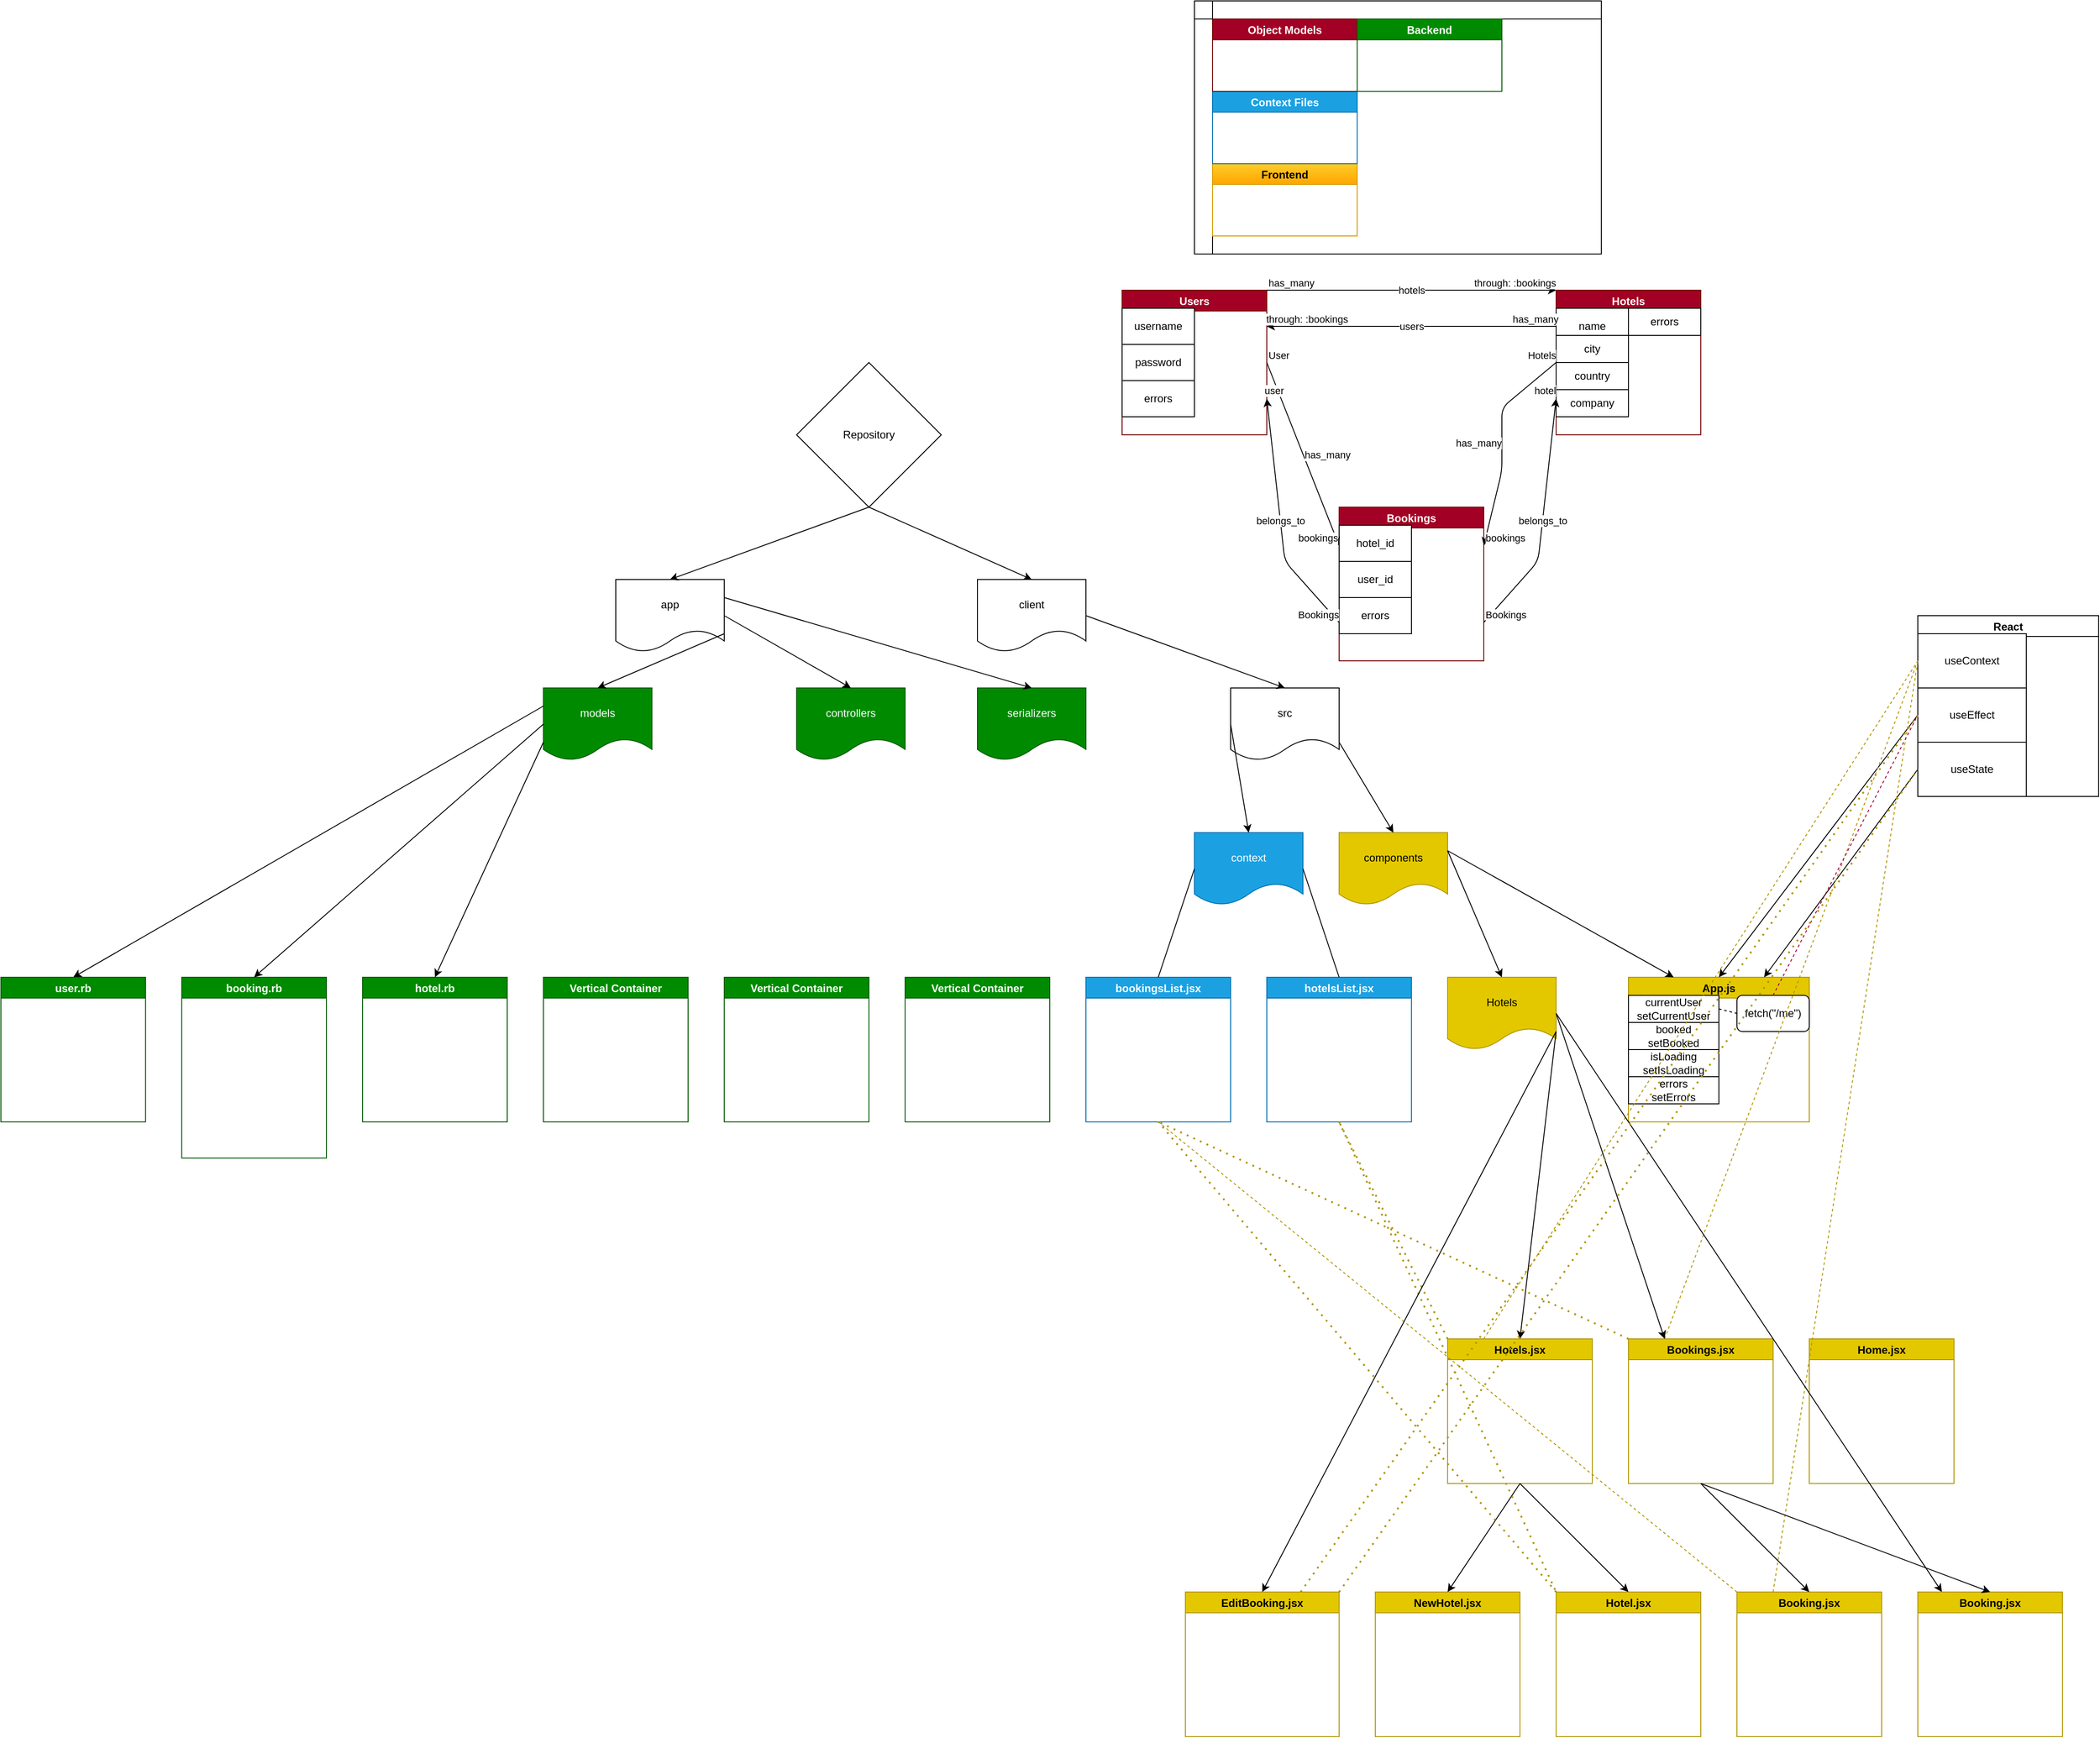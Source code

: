 <mxfile>
    <diagram id="N6G9DeydDkzmCIiFxC-f" name="Page-1">
        <mxGraphModel dx="2897" dy="1890" grid="1" gridSize="10" guides="1" tooltips="1" connect="1" arrows="1" fold="1" page="1" pageScale="1" pageWidth="850" pageHeight="1100" math="0" shadow="0">
            <root>
                <mxCell id="0"/>
                <mxCell id="1" parent="0"/>
                <mxCell id="7" value="Users" style="swimlane;fillColor=#a20025;fontColor=#ffffff;strokeColor=#6F0000;" parent="1" vertex="1">
                    <mxGeometry x="-160" y="-200" width="160" height="160" as="geometry">
                        <mxRectangle x="-160" y="-200" width="70" height="23" as="alternateBounds"/>
                    </mxGeometry>
                </mxCell>
                <mxCell id="32" value="username" style="whiteSpace=wrap;html=1;" parent="7" vertex="1">
                    <mxGeometry y="20" width="80" height="40" as="geometry"/>
                </mxCell>
                <mxCell id="33" value="password" style="whiteSpace=wrap;html=1;" parent="7" vertex="1">
                    <mxGeometry y="60" width="80" height="40" as="geometry"/>
                </mxCell>
                <mxCell id="170" value="errors" style="rounded=0;whiteSpace=wrap;html=1;" vertex="1" parent="7">
                    <mxGeometry y="100" width="80" height="40" as="geometry"/>
                </mxCell>
                <mxCell id="8" value="Hotels" style="swimlane;startSize=23;fillColor=#a20025;fontColor=#ffffff;strokeColor=#6F0000;" parent="1" vertex="1">
                    <mxGeometry x="320" y="-200" width="160" height="160" as="geometry">
                        <mxRectangle x="320" y="-200" width="70" height="23" as="alternateBounds"/>
                    </mxGeometry>
                </mxCell>
                <mxCell id="36" value="name" style="rounded=0;whiteSpace=wrap;html=1;" parent="8" vertex="1">
                    <mxGeometry y="20" width="80" height="40" as="geometry"/>
                </mxCell>
                <mxCell id="37" value="city" style="whiteSpace=wrap;html=1;" parent="8" vertex="1">
                    <mxGeometry y="50" width="80" height="30" as="geometry"/>
                </mxCell>
                <mxCell id="39" value="company" style="whiteSpace=wrap;html=1;" parent="8" vertex="1">
                    <mxGeometry y="110" width="80" height="30" as="geometry"/>
                </mxCell>
                <mxCell id="38" value="country" style="whiteSpace=wrap;html=1;" parent="8" vertex="1">
                    <mxGeometry y="80" width="80" height="30" as="geometry"/>
                </mxCell>
                <mxCell id="171" value="errors" style="rounded=0;whiteSpace=wrap;html=1;" vertex="1" parent="8">
                    <mxGeometry x="80" y="20" width="80" height="30" as="geometry"/>
                </mxCell>
                <mxCell id="9" value="Bookings" style="swimlane;fillColor=#a20025;fontColor=#ffffff;strokeColor=#6F0000;" parent="1" vertex="1">
                    <mxGeometry x="80" y="40" width="160" height="170" as="geometry">
                        <mxRectangle x="80" y="40" width="90" height="23" as="alternateBounds"/>
                    </mxGeometry>
                </mxCell>
                <mxCell id="34" value="hotel_id" style="whiteSpace=wrap;html=1;" parent="9" vertex="1">
                    <mxGeometry y="20" width="80" height="40" as="geometry"/>
                </mxCell>
                <mxCell id="35" value="user_id" style="whiteSpace=wrap;html=1;" parent="9" vertex="1">
                    <mxGeometry y="60" width="80" height="40" as="geometry"/>
                </mxCell>
                <mxCell id="172" value="errors" style="rounded=0;whiteSpace=wrap;html=1;" vertex="1" parent="9">
                    <mxGeometry y="100" width="80" height="40" as="geometry"/>
                </mxCell>
                <mxCell id="12" value="" style="endArrow=classic;html=1;exitX=1;exitY=0.5;exitDx=0;exitDy=0;entryX=0;entryY=0.25;entryDx=0;entryDy=0;" parent="1" source="7" target="9" edge="1">
                    <mxGeometry relative="1" as="geometry">
                        <mxPoint x="340" y="320" as="sourcePoint"/>
                        <mxPoint x="130" y="310" as="targetPoint"/>
                        <Array as="points"/>
                    </mxGeometry>
                </mxCell>
                <mxCell id="13" value="has_many" style="edgeLabel;resizable=0;html=1;align=left;verticalAlign=middle;" parent="12" connectable="0" vertex="1">
                    <mxGeometry relative="1" as="geometry"/>
                </mxCell>
                <mxCell id="14" value="User" style="edgeLabel;resizable=0;html=1;align=left;verticalAlign=bottom;" parent="12" connectable="0" vertex="1">
                    <mxGeometry x="-1" relative="1" as="geometry"/>
                </mxCell>
                <mxCell id="15" value="bookings" style="edgeLabel;resizable=0;html=1;align=right;verticalAlign=bottom;" parent="12" connectable="0" vertex="1">
                    <mxGeometry x="1" relative="1" as="geometry"/>
                </mxCell>
                <mxCell id="20" value="" style="endArrow=classic;html=1;entryX=1;entryY=0.75;entryDx=0;entryDy=0;exitX=0;exitY=0.75;exitDx=0;exitDy=0;" parent="1" source="9" target="7" edge="1">
                    <mxGeometry relative="1" as="geometry">
                        <mxPoint x="160" y="370" as="sourcePoint"/>
                        <mxPoint x="500" y="320" as="targetPoint"/>
                        <Array as="points">
                            <mxPoint x="20" y="100"/>
                        </Array>
                    </mxGeometry>
                </mxCell>
                <mxCell id="21" value="belongs_to" style="edgeLabel;resizable=0;html=1;align=center;verticalAlign=middle;" parent="20" connectable="0" vertex="1">
                    <mxGeometry relative="1" as="geometry"/>
                </mxCell>
                <mxCell id="22" value="Bookings" style="edgeLabel;resizable=0;html=1;align=right;verticalAlign=bottom;" parent="20" connectable="0" vertex="1">
                    <mxGeometry x="-1" relative="1" as="geometry"/>
                </mxCell>
                <mxCell id="23" value="user" style="edgeLabel;resizable=0;html=1;align=right;verticalAlign=bottom;" parent="20" connectable="0" vertex="1">
                    <mxGeometry x="1" relative="1" as="geometry">
                        <mxPoint x="20" as="offset"/>
                    </mxGeometry>
                </mxCell>
                <mxCell id="24" value="" style="endArrow=classic;html=1;entryX=0;entryY=0.75;entryDx=0;entryDy=0;exitX=1;exitY=0.75;exitDx=0;exitDy=0;" parent="1" source="9" target="8" edge="1">
                    <mxGeometry relative="1" as="geometry">
                        <mxPoint x="400" y="360" as="sourcePoint"/>
                        <mxPoint x="500" y="320" as="targetPoint"/>
                        <Array as="points">
                            <mxPoint x="300" y="100"/>
                        </Array>
                    </mxGeometry>
                </mxCell>
                <mxCell id="25" value="belongs_to" style="edgeLabel;resizable=0;html=1;align=center;verticalAlign=middle;" parent="24" connectable="0" vertex="1">
                    <mxGeometry relative="1" as="geometry"/>
                </mxCell>
                <mxCell id="26" value="Bookings" style="edgeLabel;resizable=0;html=1;align=left;verticalAlign=bottom;" parent="24" connectable="0" vertex="1">
                    <mxGeometry x="-1" relative="1" as="geometry"/>
                </mxCell>
                <mxCell id="27" value="hotel" style="edgeLabel;resizable=0;html=1;align=right;verticalAlign=bottom;" parent="24" connectable="0" vertex="1">
                    <mxGeometry x="1" relative="1" as="geometry"/>
                </mxCell>
                <mxCell id="28" value="" style="endArrow=classic;html=1;exitX=0;exitY=1;exitDx=0;exitDy=0;entryX=1;entryY=0.25;entryDx=0;entryDy=0;" parent="1" source="37" target="9" edge="1">
                    <mxGeometry relative="1" as="geometry">
                        <mxPoint x="340" y="320" as="sourcePoint"/>
                        <mxPoint x="400" y="300" as="targetPoint"/>
                        <Array as="points">
                            <mxPoint x="260" y="-70"/>
                            <mxPoint x="260"/>
                        </Array>
                    </mxGeometry>
                </mxCell>
                <mxCell id="29" value="has_many" style="edgeLabel;resizable=0;html=1;align=right;verticalAlign=middle;" parent="28" connectable="0" vertex="1">
                    <mxGeometry relative="1" as="geometry"/>
                </mxCell>
                <mxCell id="30" value="Hotels" style="edgeLabel;resizable=0;html=1;align=right;verticalAlign=bottom;" parent="28" connectable="0" vertex="1">
                    <mxGeometry x="-1" relative="1" as="geometry"/>
                </mxCell>
                <mxCell id="31" value="bookings" style="edgeLabel;resizable=0;html=1;align=left;verticalAlign=bottom;" parent="28" connectable="0" vertex="1">
                    <mxGeometry x="1" relative="1" as="geometry"/>
                </mxCell>
                <mxCell id="40" value="" style="endArrow=classic;html=1;entryX=0;entryY=0;entryDx=0;entryDy=0;exitX=1;exitY=0;exitDx=0;exitDy=0;" parent="1" source="7" target="8" edge="1">
                    <mxGeometry relative="1" as="geometry">
                        <mxPoint x="50" y="-130" as="sourcePoint"/>
                        <mxPoint x="500" y="210" as="targetPoint"/>
                    </mxGeometry>
                </mxCell>
                <mxCell id="41" value="hotels" style="edgeLabel;resizable=0;html=1;align=center;verticalAlign=middle;" parent="40" connectable="0" vertex="1">
                    <mxGeometry relative="1" as="geometry"/>
                </mxCell>
                <mxCell id="42" value="has_many" style="edgeLabel;resizable=0;html=1;align=left;verticalAlign=bottom;" parent="40" connectable="0" vertex="1">
                    <mxGeometry x="-1" relative="1" as="geometry"/>
                </mxCell>
                <mxCell id="43" value="through: :bookings" style="edgeLabel;resizable=0;html=1;align=right;verticalAlign=bottom;" parent="40" connectable="0" vertex="1">
                    <mxGeometry x="1" relative="1" as="geometry"/>
                </mxCell>
                <mxCell id="44" value="" style="endArrow=classic;html=1;exitX=0;exitY=0.5;exitDx=0;exitDy=0;entryX=1;entryY=0.25;entryDx=0;entryDy=0;" parent="1" source="36" target="7" edge="1">
                    <mxGeometry relative="1" as="geometry">
                        <mxPoint x="340" y="210" as="sourcePoint"/>
                        <mxPoint x="500" y="210" as="targetPoint"/>
                    </mxGeometry>
                </mxCell>
                <mxCell id="45" value="users" style="edgeLabel;resizable=0;html=1;align=center;verticalAlign=middle;" parent="44" connectable="0" vertex="1">
                    <mxGeometry relative="1" as="geometry">
                        <mxPoint as="offset"/>
                    </mxGeometry>
                </mxCell>
                <mxCell id="46" value="has_many" style="edgeLabel;resizable=0;html=1;align=left;verticalAlign=bottom;" parent="44" connectable="0" vertex="1">
                    <mxGeometry x="-1" relative="1" as="geometry">
                        <mxPoint x="-50" as="offset"/>
                    </mxGeometry>
                </mxCell>
                <mxCell id="47" value="through: :bookings" style="edgeLabel;resizable=0;html=1;align=right;verticalAlign=bottom;" parent="44" connectable="0" vertex="1">
                    <mxGeometry x="1" relative="1" as="geometry">
                        <mxPoint x="90" as="offset"/>
                    </mxGeometry>
                </mxCell>
                <mxCell id="49" value="React" style="swimlane;fillColor=none;" parent="1" vertex="1">
                    <mxGeometry x="720" y="160" width="200" height="200" as="geometry"/>
                </mxCell>
                <mxCell id="52" value="useContext" style="rounded=0;whiteSpace=wrap;html=1;" parent="49" vertex="1">
                    <mxGeometry y="20" width="120" height="60" as="geometry"/>
                </mxCell>
                <mxCell id="53" value="useEffect" style="rounded=0;whiteSpace=wrap;html=1;" parent="49" vertex="1">
                    <mxGeometry y="80" width="120" height="60" as="geometry"/>
                </mxCell>
                <mxCell id="54" value="useState" style="rounded=0;whiteSpace=wrap;html=1;" parent="49" vertex="1">
                    <mxGeometry y="140" width="120" height="60" as="geometry"/>
                </mxCell>
                <mxCell id="50" value="App.js" style="swimlane;fillColor=#e3c800;fontColor=#000000;strokeColor=#B09500;" parent="1" vertex="1">
                    <mxGeometry x="400" y="560" width="200" height="160" as="geometry"/>
                </mxCell>
                <mxCell id="82" value="currentUser&lt;br&gt;setCurrentUser" style="rounded=0;whiteSpace=wrap;html=1;" parent="50" vertex="1">
                    <mxGeometry y="20" width="100" height="30" as="geometry"/>
                </mxCell>
                <mxCell id="83" value="booked&lt;br&gt;setBooked" style="rounded=0;whiteSpace=wrap;html=1;" parent="50" vertex="1">
                    <mxGeometry y="50" width="100" height="30" as="geometry"/>
                </mxCell>
                <mxCell id="81" value="isLoading&lt;br&gt;setIsLoading" style="rounded=0;whiteSpace=wrap;html=1;" parent="50" vertex="1">
                    <mxGeometry y="80" width="100" height="30" as="geometry"/>
                </mxCell>
                <mxCell id="84" value="errors&lt;br&gt;setErrors" style="rounded=0;whiteSpace=wrap;html=1;" parent="50" vertex="1">
                    <mxGeometry y="110" width="100" height="30" as="geometry"/>
                </mxCell>
                <mxCell id="102" value="fetch(&quot;/me&quot;)" style="rounded=1;whiteSpace=wrap;html=1;" parent="50" vertex="1">
                    <mxGeometry x="120" y="20" width="80" height="40" as="geometry"/>
                </mxCell>
                <mxCell id="104" value="" style="endArrow=none;dashed=1;html=1;entryX=0;entryY=0.5;entryDx=0;entryDy=0;exitX=1;exitY=0.5;exitDx=0;exitDy=0;" parent="50" source="82" target="102" edge="1">
                    <mxGeometry width="50" height="50" relative="1" as="geometry">
                        <mxPoint x="-20" y="20" as="sourcePoint"/>
                        <mxPoint x="30" y="-30" as="targetPoint"/>
                    </mxGeometry>
                </mxCell>
                <mxCell id="55" value="" style="endArrow=classic;html=1;exitX=0;exitY=0.5;exitDx=0;exitDy=0;entryX=0.5;entryY=0;entryDx=0;entryDy=0;" parent="1" source="53" target="50" edge="1">
                    <mxGeometry width="50" height="50" relative="1" as="geometry">
                        <mxPoint x="400" y="240" as="sourcePoint"/>
                        <mxPoint x="450" y="190" as="targetPoint"/>
                    </mxGeometry>
                </mxCell>
                <mxCell id="56" value="" style="endArrow=classic;html=1;entryX=0.75;entryY=0;entryDx=0;entryDy=0;exitX=0;exitY=0.5;exitDx=0;exitDy=0;" parent="1" source="54" target="50" edge="1">
                    <mxGeometry width="50" height="50" relative="1" as="geometry">
                        <mxPoint x="400" y="240" as="sourcePoint"/>
                        <mxPoint x="450" y="190" as="targetPoint"/>
                    </mxGeometry>
                </mxCell>
                <mxCell id="57" value="Hotels.jsx" style="swimlane;fillColor=#e3c800;fontColor=#000000;strokeColor=#B09500;" parent="1" vertex="1">
                    <mxGeometry x="200" y="960" width="160" height="160" as="geometry"/>
                </mxCell>
                <mxCell id="63" value="hotelsList.jsx" style="swimlane;startSize=23;fillColor=#1ba1e2;fontColor=#ffffff;strokeColor=#006EAF;" parent="1" vertex="1">
                    <mxGeometry y="560" width="160" height="160" as="geometry"/>
                </mxCell>
                <mxCell id="64" value="bookingsList.jsx" style="swimlane;fillColor=#1ba1e2;fontColor=#ffffff;strokeColor=#006EAF;" parent="1" vertex="1">
                    <mxGeometry x="-200" y="560" width="160" height="160" as="geometry"/>
                </mxCell>
                <mxCell id="69" value="context" style="shape=document;whiteSpace=wrap;html=1;boundedLbl=1;fillColor=#1ba1e2;fontColor=#ffffff;strokeColor=#006EAF;" parent="1" vertex="1">
                    <mxGeometry x="-80" y="400" width="120" height="80" as="geometry"/>
                </mxCell>
                <mxCell id="70" value="client" style="shape=document;whiteSpace=wrap;html=1;boundedLbl=1;" parent="1" vertex="1">
                    <mxGeometry x="-320" y="120" width="120" height="80" as="geometry"/>
                </mxCell>
                <mxCell id="71" value="src" style="shape=document;whiteSpace=wrap;html=1;boundedLbl=1;" parent="1" vertex="1">
                    <mxGeometry x="-40" y="240" width="120" height="80" as="geometry"/>
                </mxCell>
                <mxCell id="72" value="" style="endArrow=none;html=1;entryX=0;entryY=0.5;entryDx=0;entryDy=0;exitX=0.5;exitY=0;exitDx=0;exitDy=0;" parent="1" source="64" target="69" edge="1">
                    <mxGeometry width="50" height="50" relative="1" as="geometry">
                        <mxPoint x="340" y="540" as="sourcePoint"/>
                        <mxPoint x="390" y="490" as="targetPoint"/>
                    </mxGeometry>
                </mxCell>
                <mxCell id="73" value="" style="endArrow=none;html=1;entryX=1;entryY=0.5;entryDx=0;entryDy=0;exitX=0.5;exitY=0;exitDx=0;exitDy=0;" parent="1" source="63" target="69" edge="1">
                    <mxGeometry width="50" height="50" relative="1" as="geometry">
                        <mxPoint x="340" y="540" as="sourcePoint"/>
                        <mxPoint x="390" y="490" as="targetPoint"/>
                    </mxGeometry>
                </mxCell>
                <mxCell id="75" value="Home.jsx" style="swimlane;fillColor=#e3c800;fontColor=#000000;strokeColor=#B09500;" parent="1" vertex="1">
                    <mxGeometry x="600" y="960" width="160" height="160" as="geometry"/>
                </mxCell>
                <mxCell id="76" value="Bookings.jsx" style="swimlane;fillColor=#e3c800;fontColor=#000000;strokeColor=#B09500;" parent="1" vertex="1">
                    <mxGeometry x="400" y="960" width="160" height="160" as="geometry"/>
                </mxCell>
                <mxCell id="86" value="" style="endArrow=none;dashed=1;html=1;entryX=0;entryY=0.5;entryDx=0;entryDy=0;exitX=0.25;exitY=0;exitDx=0;exitDy=0;fillColor=#e3c800;strokeColor=#B09500;" parent="1" source="57" target="52" edge="1">
                    <mxGeometry width="50" height="50" relative="1" as="geometry">
                        <mxPoint x="340" y="610" as="sourcePoint"/>
                        <mxPoint x="390" y="560" as="targetPoint"/>
                    </mxGeometry>
                </mxCell>
                <mxCell id="87" value="" style="endArrow=none;dashed=1;html=1;entryX=0;entryY=0.5;entryDx=0;entryDy=0;exitX=0.25;exitY=0;exitDx=0;exitDy=0;fillColor=#e3c800;strokeColor=#B09500;" parent="1" source="76" target="52" edge="1">
                    <mxGeometry width="50" height="50" relative="1" as="geometry">
                        <mxPoint x="340" y="610" as="sourcePoint"/>
                        <mxPoint x="390" y="560" as="targetPoint"/>
                    </mxGeometry>
                </mxCell>
                <mxCell id="88" value="Hotel.jsx" style="swimlane;fillColor=#e3c800;fontColor=#000000;strokeColor=#B09500;" parent="1" vertex="1">
                    <mxGeometry x="320" y="1240" width="160" height="160" as="geometry"/>
                </mxCell>
                <mxCell id="89" value="NewHotel.jsx" style="swimlane;fillColor=#e3c800;fontColor=#000000;strokeColor=#B09500;" parent="1" vertex="1">
                    <mxGeometry x="120" y="1240" width="160" height="160" as="geometry"/>
                </mxCell>
                <mxCell id="90" value="" style="endArrow=classic;html=1;entryX=0.5;entryY=0;entryDx=0;entryDy=0;exitX=0.5;exitY=1;exitDx=0;exitDy=0;" parent="1" source="57" target="89" edge="1">
                    <mxGeometry width="50" height="50" relative="1" as="geometry">
                        <mxPoint x="340" y="1110" as="sourcePoint"/>
                        <mxPoint x="390" y="1060" as="targetPoint"/>
                    </mxGeometry>
                </mxCell>
                <mxCell id="91" value="" style="endArrow=classic;html=1;entryX=0.5;entryY=0;entryDx=0;entryDy=0;exitX=0.5;exitY=1;exitDx=0;exitDy=0;" parent="1" source="57" target="88" edge="1">
                    <mxGeometry width="50" height="50" relative="1" as="geometry">
                        <mxPoint x="340" y="1140" as="sourcePoint"/>
                        <mxPoint x="390" y="1090" as="targetPoint"/>
                    </mxGeometry>
                </mxCell>
                <mxCell id="92" value="" style="endArrow=none;dashed=1;html=1;dashPattern=1 3;strokeWidth=2;entryX=0.5;entryY=1;entryDx=0;entryDy=0;exitX=0;exitY=0;exitDx=0;exitDy=0;fillColor=#e3c800;strokeColor=#B09500;" parent="1" source="57" target="63" edge="1">
                    <mxGeometry width="50" height="50" relative="1" as="geometry">
                        <mxPoint x="340" y="640" as="sourcePoint"/>
                        <mxPoint x="390" y="590" as="targetPoint"/>
                    </mxGeometry>
                </mxCell>
                <mxCell id="93" value="" style="endArrow=none;dashed=1;html=1;dashPattern=1 3;strokeWidth=2;entryX=0;entryY=0;entryDx=0;entryDy=0;exitX=0.5;exitY=1;exitDx=0;exitDy=0;fillColor=#e3c800;strokeColor=#B09500;" parent="1" source="63" target="88" edge="1">
                    <mxGeometry width="50" height="50" relative="1" as="geometry">
                        <mxPoint x="40" y="820" as="sourcePoint"/>
                        <mxPoint x="390" y="1090" as="targetPoint"/>
                    </mxGeometry>
                </mxCell>
                <mxCell id="94" value="" style="endArrow=none;dashed=1;html=1;dashPattern=1 3;strokeWidth=2;entryX=0.5;entryY=1;entryDx=0;entryDy=0;exitX=0;exitY=0;exitDx=0;exitDy=0;fillColor=#e3c800;strokeColor=#B09500;" parent="1" source="88" target="64" edge="1">
                    <mxGeometry width="50" height="50" relative="1" as="geometry">
                        <mxPoint x="340" y="740" as="sourcePoint"/>
                        <mxPoint x="390" y="690" as="targetPoint"/>
                    </mxGeometry>
                </mxCell>
                <mxCell id="95" value="" style="endArrow=none;dashed=1;html=1;dashPattern=1 3;strokeWidth=2;entryX=0.5;entryY=1;entryDx=0;entryDy=0;exitX=0;exitY=0;exitDx=0;exitDy=0;fillColor=#e3c800;strokeColor=#B09500;" parent="1" source="76" target="64" edge="1">
                    <mxGeometry width="50" height="50" relative="1" as="geometry">
                        <mxPoint x="340" y="1040" as="sourcePoint"/>
                        <mxPoint x="390" y="990" as="targetPoint"/>
                    </mxGeometry>
                </mxCell>
                <mxCell id="96" value="EditBooking.jsx" style="swimlane;fillColor=#e3c800;fontColor=#000000;strokeColor=#B09500;" parent="1" vertex="1">
                    <mxGeometry x="-90" y="1240" width="170" height="160" as="geometry"/>
                </mxCell>
                <mxCell id="97" value="Booking.jsx" style="swimlane;fillColor=#e3c800;fontColor=#000000;strokeColor=#B09500;" parent="1" vertex="1">
                    <mxGeometry x="520" y="1240" width="160" height="160" as="geometry"/>
                </mxCell>
                <mxCell id="98" value="" style="endArrow=classic;html=1;entryX=0.5;entryY=0;entryDx=0;entryDy=0;exitX=0.5;exitY=1;exitDx=0;exitDy=0;" parent="1" source="76" target="97" edge="1">
                    <mxGeometry width="50" height="50" relative="1" as="geometry">
                        <mxPoint x="340" y="1140" as="sourcePoint"/>
                        <mxPoint x="390" y="1090" as="targetPoint"/>
                    </mxGeometry>
                </mxCell>
                <mxCell id="99" value="" style="endArrow=none;dashed=1;html=1;entryX=0;entryY=0.25;entryDx=0;entryDy=0;exitX=0.25;exitY=0;exitDx=0;exitDy=0;fillColor=#e3c800;strokeColor=#B09500;" parent="1" source="97" target="49" edge="1">
                    <mxGeometry width="50" height="50" relative="1" as="geometry">
                        <mxPoint x="340" y="940" as="sourcePoint"/>
                        <mxPoint x="340" y="410" as="targetPoint"/>
                    </mxGeometry>
                </mxCell>
                <mxCell id="100" value="" style="endArrow=none;dashed=1;html=1;entryX=0.5;entryY=1;entryDx=0;entryDy=0;exitX=0;exitY=0;exitDx=0;exitDy=0;fillColor=#e3c800;strokeColor=#B09500;" parent="1" source="97" target="64" edge="1">
                    <mxGeometry width="50" height="50" relative="1" as="geometry">
                        <mxPoint x="340" y="940" as="sourcePoint"/>
                        <mxPoint x="390" y="890" as="targetPoint"/>
                    </mxGeometry>
                </mxCell>
                <mxCell id="103" value="" style="endArrow=none;dashed=1;html=1;entryX=0;entryY=0.5;entryDx=0;entryDy=0;exitX=0.5;exitY=0;exitDx=0;exitDy=0;fillColor=#d80073;strokeColor=#A50040;" parent="1" source="102" target="53" edge="1">
                    <mxGeometry width="50" height="50" relative="1" as="geometry">
                        <mxPoint x="340" y="540" as="sourcePoint"/>
                        <mxPoint x="390" y="490" as="targetPoint"/>
                    </mxGeometry>
                </mxCell>
                <mxCell id="105" value="" style="endArrow=classic;html=1;entryX=0.5;entryY=0;entryDx=0;entryDy=0;exitX=1;exitY=0.5;exitDx=0;exitDy=0;" parent="1" source="70" target="71" edge="1">
                    <mxGeometry width="50" height="50" relative="1" as="geometry">
                        <mxPoint x="340" y="540" as="sourcePoint"/>
                        <mxPoint x="390" y="490" as="targetPoint"/>
                    </mxGeometry>
                </mxCell>
                <mxCell id="108" value="" style="endArrow=classic;html=1;entryX=0.5;entryY=0;entryDx=0;entryDy=0;exitX=0;exitY=0.5;exitDx=0;exitDy=0;" parent="1" source="71" target="69" edge="1">
                    <mxGeometry width="50" height="50" relative="1" as="geometry">
                        <mxPoint x="340" y="540" as="sourcePoint"/>
                        <mxPoint x="390" y="490" as="targetPoint"/>
                    </mxGeometry>
                </mxCell>
                <mxCell id="115" value="app" style="shape=document;whiteSpace=wrap;html=1;boundedLbl=1;" vertex="1" parent="1">
                    <mxGeometry x="-720" y="120" width="120" height="80" as="geometry"/>
                </mxCell>
                <mxCell id="116" value="controllers" style="shape=document;whiteSpace=wrap;html=1;boundedLbl=1;fillColor=#008a00;fontColor=#ffffff;strokeColor=#005700;" vertex="1" parent="1">
                    <mxGeometry x="-520" y="240" width="120" height="80" as="geometry"/>
                </mxCell>
                <mxCell id="117" value="models" style="shape=document;whiteSpace=wrap;html=1;boundedLbl=1;fillColor=#008a00;fontColor=#ffffff;strokeColor=#005700;" vertex="1" parent="1">
                    <mxGeometry x="-800" y="240" width="120" height="80" as="geometry"/>
                </mxCell>
                <mxCell id="118" value="serializers" style="shape=document;whiteSpace=wrap;html=1;boundedLbl=1;fillColor=#008a00;fontColor=#ffffff;strokeColor=#005700;" vertex="1" parent="1">
                    <mxGeometry x="-320" y="240" width="120" height="80" as="geometry"/>
                </mxCell>
                <mxCell id="119" value="" style="endArrow=classic;html=1;entryX=0.5;entryY=0;entryDx=0;entryDy=0;exitX=1;exitY=0.25;exitDx=0;exitDy=0;" edge="1" parent="1" source="115" target="118">
                    <mxGeometry width="50" height="50" relative="1" as="geometry">
                        <mxPoint x="-300" y="330" as="sourcePoint"/>
                        <mxPoint x="-250" y="280" as="targetPoint"/>
                    </mxGeometry>
                </mxCell>
                <mxCell id="120" value="" style="endArrow=classic;html=1;entryX=0.5;entryY=0;entryDx=0;entryDy=0;exitX=1;exitY=0.5;exitDx=0;exitDy=0;" edge="1" parent="1" source="115" target="116">
                    <mxGeometry width="50" height="50" relative="1" as="geometry">
                        <mxPoint x="-300" y="330" as="sourcePoint"/>
                        <mxPoint x="-250" y="280" as="targetPoint"/>
                    </mxGeometry>
                </mxCell>
                <mxCell id="121" value="" style="endArrow=classic;html=1;exitX=1;exitY=0.75;exitDx=0;exitDy=0;entryX=0.5;entryY=0;entryDx=0;entryDy=0;" edge="1" parent="1" source="115" target="117">
                    <mxGeometry width="50" height="50" relative="1" as="geometry">
                        <mxPoint x="-300" y="330" as="sourcePoint"/>
                        <mxPoint x="-250" y="280" as="targetPoint"/>
                    </mxGeometry>
                </mxCell>
                <mxCell id="127" value="Legend" style="group" vertex="1" connectable="0" parent="1">
                    <mxGeometry x="-80" y="-520" width="450" height="280" as="geometry"/>
                </mxCell>
                <mxCell id="122" value="" style="shape=internalStorage;whiteSpace=wrap;html=1;backgroundOutline=1;" vertex="1" parent="127">
                    <mxGeometry width="450" height="280" as="geometry"/>
                </mxCell>
                <mxCell id="124" value="Frontend" style="swimlane;fillColor=#ffcd28;strokeColor=#d79b00;gradientColor=#ffa500;" vertex="1" parent="127">
                    <mxGeometry x="20" y="180" width="160" height="80" as="geometry"/>
                </mxCell>
                <mxCell id="125" value="Context Files" style="swimlane;fillColor=#1ba1e2;strokeColor=#006EAF;fontColor=#ffffff;" vertex="1" parent="127">
                    <mxGeometry x="20" y="100" width="160" height="80" as="geometry"/>
                </mxCell>
                <mxCell id="123" value="Object Models" style="swimlane;fillColor=#a20025;fontColor=#ffffff;strokeColor=#6F0000;" vertex="1" parent="127">
                    <mxGeometry x="20" y="20" width="160" height="80" as="geometry"/>
                </mxCell>
                <mxCell id="137" value="Backend" style="swimlane;fillColor=#008a00;fontColor=#ffffff;strokeColor=#005700;" vertex="1" parent="127">
                    <mxGeometry x="180" y="20" width="160" height="80" as="geometry"/>
                </mxCell>
                <mxCell id="128" value="booking.rb" style="swimlane;fillColor=#008a00;fontColor=#ffffff;strokeColor=#005700;" vertex="1" parent="1">
                    <mxGeometry x="-1200" y="560" width="160" height="200" as="geometry"/>
                </mxCell>
                <mxCell id="129" value="hotel.rb" style="swimlane;fillColor=#008a00;fontColor=#ffffff;strokeColor=#005700;" vertex="1" parent="1">
                    <mxGeometry x="-1000" y="560" width="160" height="160" as="geometry"/>
                </mxCell>
                <mxCell id="131" value="" style="endArrow=classic;html=1;entryX=0.5;entryY=0;entryDx=0;entryDy=0;exitX=0;exitY=0.75;exitDx=0;exitDy=0;" edge="1" parent="1" source="117" target="129">
                    <mxGeometry width="50" height="50" relative="1" as="geometry">
                        <mxPoint x="-480" y="430" as="sourcePoint"/>
                        <mxPoint x="-430" y="380" as="targetPoint"/>
                    </mxGeometry>
                </mxCell>
                <mxCell id="132" value="" style="endArrow=classic;html=1;exitX=0;exitY=0.5;exitDx=0;exitDy=0;entryX=0.5;entryY=0;entryDx=0;entryDy=0;" edge="1" parent="1" source="117" target="128">
                    <mxGeometry width="50" height="50" relative="1" as="geometry">
                        <mxPoint x="-480" y="430" as="sourcePoint"/>
                        <mxPoint x="-430" y="380" as="targetPoint"/>
                    </mxGeometry>
                </mxCell>
                <mxCell id="133" value="" style="endArrow=classic;html=1;entryX=0.5;entryY=0;entryDx=0;entryDy=0;exitX=0;exitY=0.25;exitDx=0;exitDy=0;" edge="1" parent="1" source="117" target="130">
                    <mxGeometry width="50" height="50" relative="1" as="geometry">
                        <mxPoint x="-480" y="430" as="sourcePoint"/>
                        <mxPoint x="-430" y="380" as="targetPoint"/>
                    </mxGeometry>
                </mxCell>
                <mxCell id="130" value="user.rb" style="swimlane;fillColor=#008a00;strokeColor=#005700;fontColor=#ffffff;" vertex="1" parent="1">
                    <mxGeometry x="-1400" y="560" width="160" height="160" as="geometry"/>
                </mxCell>
                <mxCell id="134" value="Vertical Container" style="swimlane;fillColor=#008a00;fontColor=#ffffff;strokeColor=#005700;" vertex="1" parent="1">
                    <mxGeometry x="-800" y="560" width="160" height="160" as="geometry"/>
                </mxCell>
                <mxCell id="135" value="Vertical Container" style="swimlane;fillColor=#008a00;fontColor=#ffffff;strokeColor=#005700;" vertex="1" parent="1">
                    <mxGeometry x="-600" y="560" width="160" height="160" as="geometry"/>
                </mxCell>
                <mxCell id="136" value="Vertical Container" style="swimlane;fillColor=#008a00;fontColor=#ffffff;strokeColor=#005700;" vertex="1" parent="1">
                    <mxGeometry x="-400" y="560" width="160" height="160" as="geometry"/>
                </mxCell>
                <mxCell id="138" value="components" style="shape=document;whiteSpace=wrap;html=1;boundedLbl=1;fillColor=#e3c800;fontColor=#000000;strokeColor=#B09500;" vertex="1" parent="1">
                    <mxGeometry x="80" y="400" width="120" height="80" as="geometry"/>
                </mxCell>
                <mxCell id="139" value="" style="endArrow=classic;html=1;entryX=0.25;entryY=0;entryDx=0;entryDy=0;exitX=1;exitY=0.25;exitDx=0;exitDy=0;" edge="1" parent="1" source="138" target="50">
                    <mxGeometry width="50" height="50" relative="1" as="geometry">
                        <mxPoint x="80" y="430" as="sourcePoint"/>
                        <mxPoint x="130" y="380" as="targetPoint"/>
                    </mxGeometry>
                </mxCell>
                <mxCell id="140" value="" style="endArrow=classic;html=1;entryX=0.5;entryY=0;entryDx=0;entryDy=0;exitX=1;exitY=0.75;exitDx=0;exitDy=0;" edge="1" parent="1" source="71" target="138">
                    <mxGeometry width="50" height="50" relative="1" as="geometry">
                        <mxPoint x="80" y="430" as="sourcePoint"/>
                        <mxPoint x="130" y="380" as="targetPoint"/>
                    </mxGeometry>
                </mxCell>
                <mxCell id="141" value="Hotels" style="shape=document;whiteSpace=wrap;html=1;boundedLbl=1;fillColor=#e3c800;fontColor=#000000;strokeColor=#B09500;" vertex="1" parent="1">
                    <mxGeometry x="200" y="560" width="120" height="80" as="geometry"/>
                </mxCell>
                <mxCell id="143" value="" style="endArrow=classic;html=1;entryX=0.5;entryY=0;entryDx=0;entryDy=0;exitX=1;exitY=0.25;exitDx=0;exitDy=0;" edge="1" parent="1" source="138" target="141">
                    <mxGeometry width="50" height="50" relative="1" as="geometry">
                        <mxPoint x="210" y="730" as="sourcePoint"/>
                        <mxPoint x="260" y="680" as="targetPoint"/>
                    </mxGeometry>
                </mxCell>
                <mxCell id="144" value="" style="endArrow=classic;html=1;entryX=0.5;entryY=0;entryDx=0;entryDy=0;exitX=1;exitY=0.75;exitDx=0;exitDy=0;" edge="1" parent="1" source="141" target="57">
                    <mxGeometry width="50" height="50" relative="1" as="geometry">
                        <mxPoint x="210" y="730" as="sourcePoint"/>
                        <mxPoint x="260" y="680" as="targetPoint"/>
                    </mxGeometry>
                </mxCell>
                <mxCell id="145" value="" style="endArrow=classic;html=1;exitX=1;exitY=0.5;exitDx=0;exitDy=0;" edge="1" parent="1" source="141" target="146">
                    <mxGeometry width="50" height="50" relative="1" as="geometry">
                        <mxPoint x="210" y="730" as="sourcePoint"/>
                        <mxPoint x="260" y="680" as="targetPoint"/>
                    </mxGeometry>
                </mxCell>
                <mxCell id="146" value="Booking.jsx" style="swimlane;fillColor=#e3c800;fontColor=#000000;strokeColor=#B09500;" vertex="1" parent="1">
                    <mxGeometry x="720" y="1240" width="160" height="160" as="geometry"/>
                </mxCell>
                <mxCell id="148" value="" style="endArrow=classic;html=1;entryX=0.25;entryY=0;entryDx=0;entryDy=0;exitX=1;exitY=0.5;exitDx=0;exitDy=0;" edge="1" parent="1" source="141" target="76">
                    <mxGeometry width="50" height="50" relative="1" as="geometry">
                        <mxPoint x="210" y="830" as="sourcePoint"/>
                        <mxPoint x="260" y="780" as="targetPoint"/>
                    </mxGeometry>
                </mxCell>
                <mxCell id="151" value="Repository" style="rhombus;whiteSpace=wrap;html=1;" vertex="1" parent="1">
                    <mxGeometry x="-520" y="-120" width="160" height="160" as="geometry"/>
                </mxCell>
                <mxCell id="152" value="" style="endArrow=classic;html=1;entryX=0.5;entryY=0;entryDx=0;entryDy=0;exitX=0.5;exitY=1;exitDx=0;exitDy=0;" edge="1" parent="1" source="151" target="115">
                    <mxGeometry width="50" height="50" relative="1" as="geometry">
                        <mxPoint x="-340" y="230" as="sourcePoint"/>
                        <mxPoint x="-290" y="180" as="targetPoint"/>
                    </mxGeometry>
                </mxCell>
                <mxCell id="153" value="" style="endArrow=classic;html=1;entryX=0.5;entryY=0;entryDx=0;entryDy=0;exitX=0.5;exitY=1;exitDx=0;exitDy=0;" edge="1" parent="1" source="151" target="70">
                    <mxGeometry width="50" height="50" relative="1" as="geometry">
                        <mxPoint x="-340" y="230" as="sourcePoint"/>
                        <mxPoint x="-290" y="180" as="targetPoint"/>
                    </mxGeometry>
                </mxCell>
                <mxCell id="154" value="" style="endArrow=classic;html=1;entryX=0.5;entryY=0;entryDx=0;entryDy=0;exitX=0.5;exitY=1;exitDx=0;exitDy=0;" edge="1" parent="1" source="76" target="146">
                    <mxGeometry width="50" height="50" relative="1" as="geometry">
                        <mxPoint x="670" y="910" as="sourcePoint"/>
                        <mxPoint x="330" y="680" as="targetPoint"/>
                    </mxGeometry>
                </mxCell>
                <mxCell id="155" value="" style="endArrow=classic;html=1;entryX=0.5;entryY=0;entryDx=0;entryDy=0;exitX=1;exitY=0.75;exitDx=0;exitDy=0;" edge="1" parent="1" source="141" target="96">
                    <mxGeometry width="50" height="50" relative="1" as="geometry">
                        <mxPoint x="280" y="1230" as="sourcePoint"/>
                        <mxPoint x="330" y="1180" as="targetPoint"/>
                    </mxGeometry>
                </mxCell>
                <mxCell id="163" value="" style="endArrow=none;dashed=1;html=1;dashPattern=1 3;strokeWidth=2;exitX=0.75;exitY=0;exitDx=0;exitDy=0;entryX=0;entryY=0.5;entryDx=0;entryDy=0;fillColor=#e3c800;strokeColor=#B09500;" edge="1" parent="1" source="96" target="53">
                    <mxGeometry width="50" height="50" relative="1" as="geometry">
                        <mxPoint x="280" y="930" as="sourcePoint"/>
                        <mxPoint x="330" y="880" as="targetPoint"/>
                    </mxGeometry>
                </mxCell>
                <mxCell id="164" value="" style="endArrow=none;dashed=1;html=1;dashPattern=1 3;strokeWidth=2;exitX=1;exitY=0;exitDx=0;exitDy=0;entryX=0;entryY=0.5;entryDx=0;entryDy=0;fillColor=#e3c800;strokeColor=#B09500;" edge="1" parent="1" source="96" target="54">
                    <mxGeometry width="50" height="50" relative="1" as="geometry">
                        <mxPoint x="280" y="930" as="sourcePoint"/>
                        <mxPoint x="800" y="770" as="targetPoint"/>
                    </mxGeometry>
                </mxCell>
            </root>
        </mxGraphModel>
    </diagram>
</mxfile>